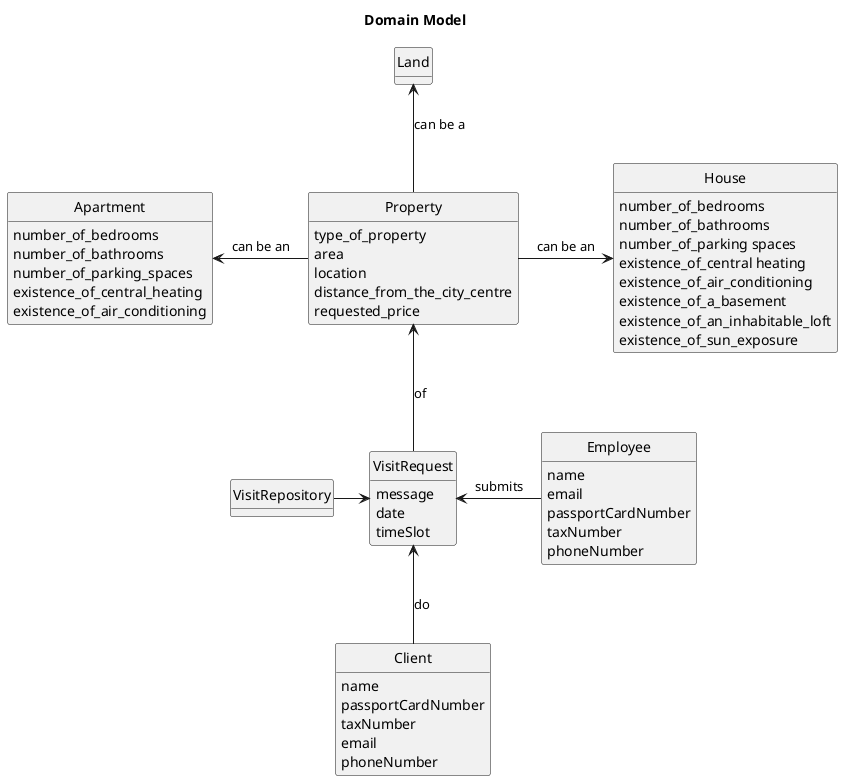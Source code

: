 @startuml
skinparam monochrome true
skinparam packageStyle rectangle
skinparam shadowing false

'left to right direction

skinparam classAttributeIconSize 0

hide circle
hide methods

title Domain Model

class Property{
    type_of_property
    area
    location
    distance_from_the_city_centre
    requested_price
}


class VisitRequest {
       message
       date
       timeSlot
}
class Land{

}

class Employee{
    name
    email
    passportCardNumber
    taxNumber
    phoneNumber

}

class Client{
    name
    passportCardNumber
    taxNumber
    email
    phoneNumber
}
class VisitRepository{
}

class Apartment{
    number_of_bedrooms
    number_of_bathrooms
    number_of_parking_spaces
    existence_of_central_heating
    existence_of_air_conditioning
}

class House{
    number_of_bedrooms
    number_of_bathrooms
    number_of_parking spaces
    existence_of_central heating
    existence_of_air_conditioning
    existence_of_a_basement
    existence_of_an_inhabitable_loft
    existence_of_sun_exposure
}

Property -u-> Land: can be a
Property -l-> Apartment : can be an
Property -r-> House : can be an
VisitRequest-u->Property : of
VisitRepository-> VisitRequest
Employee -l-> VisitRequest : submits
Client -u-> VisitRequest :  do
@enduml